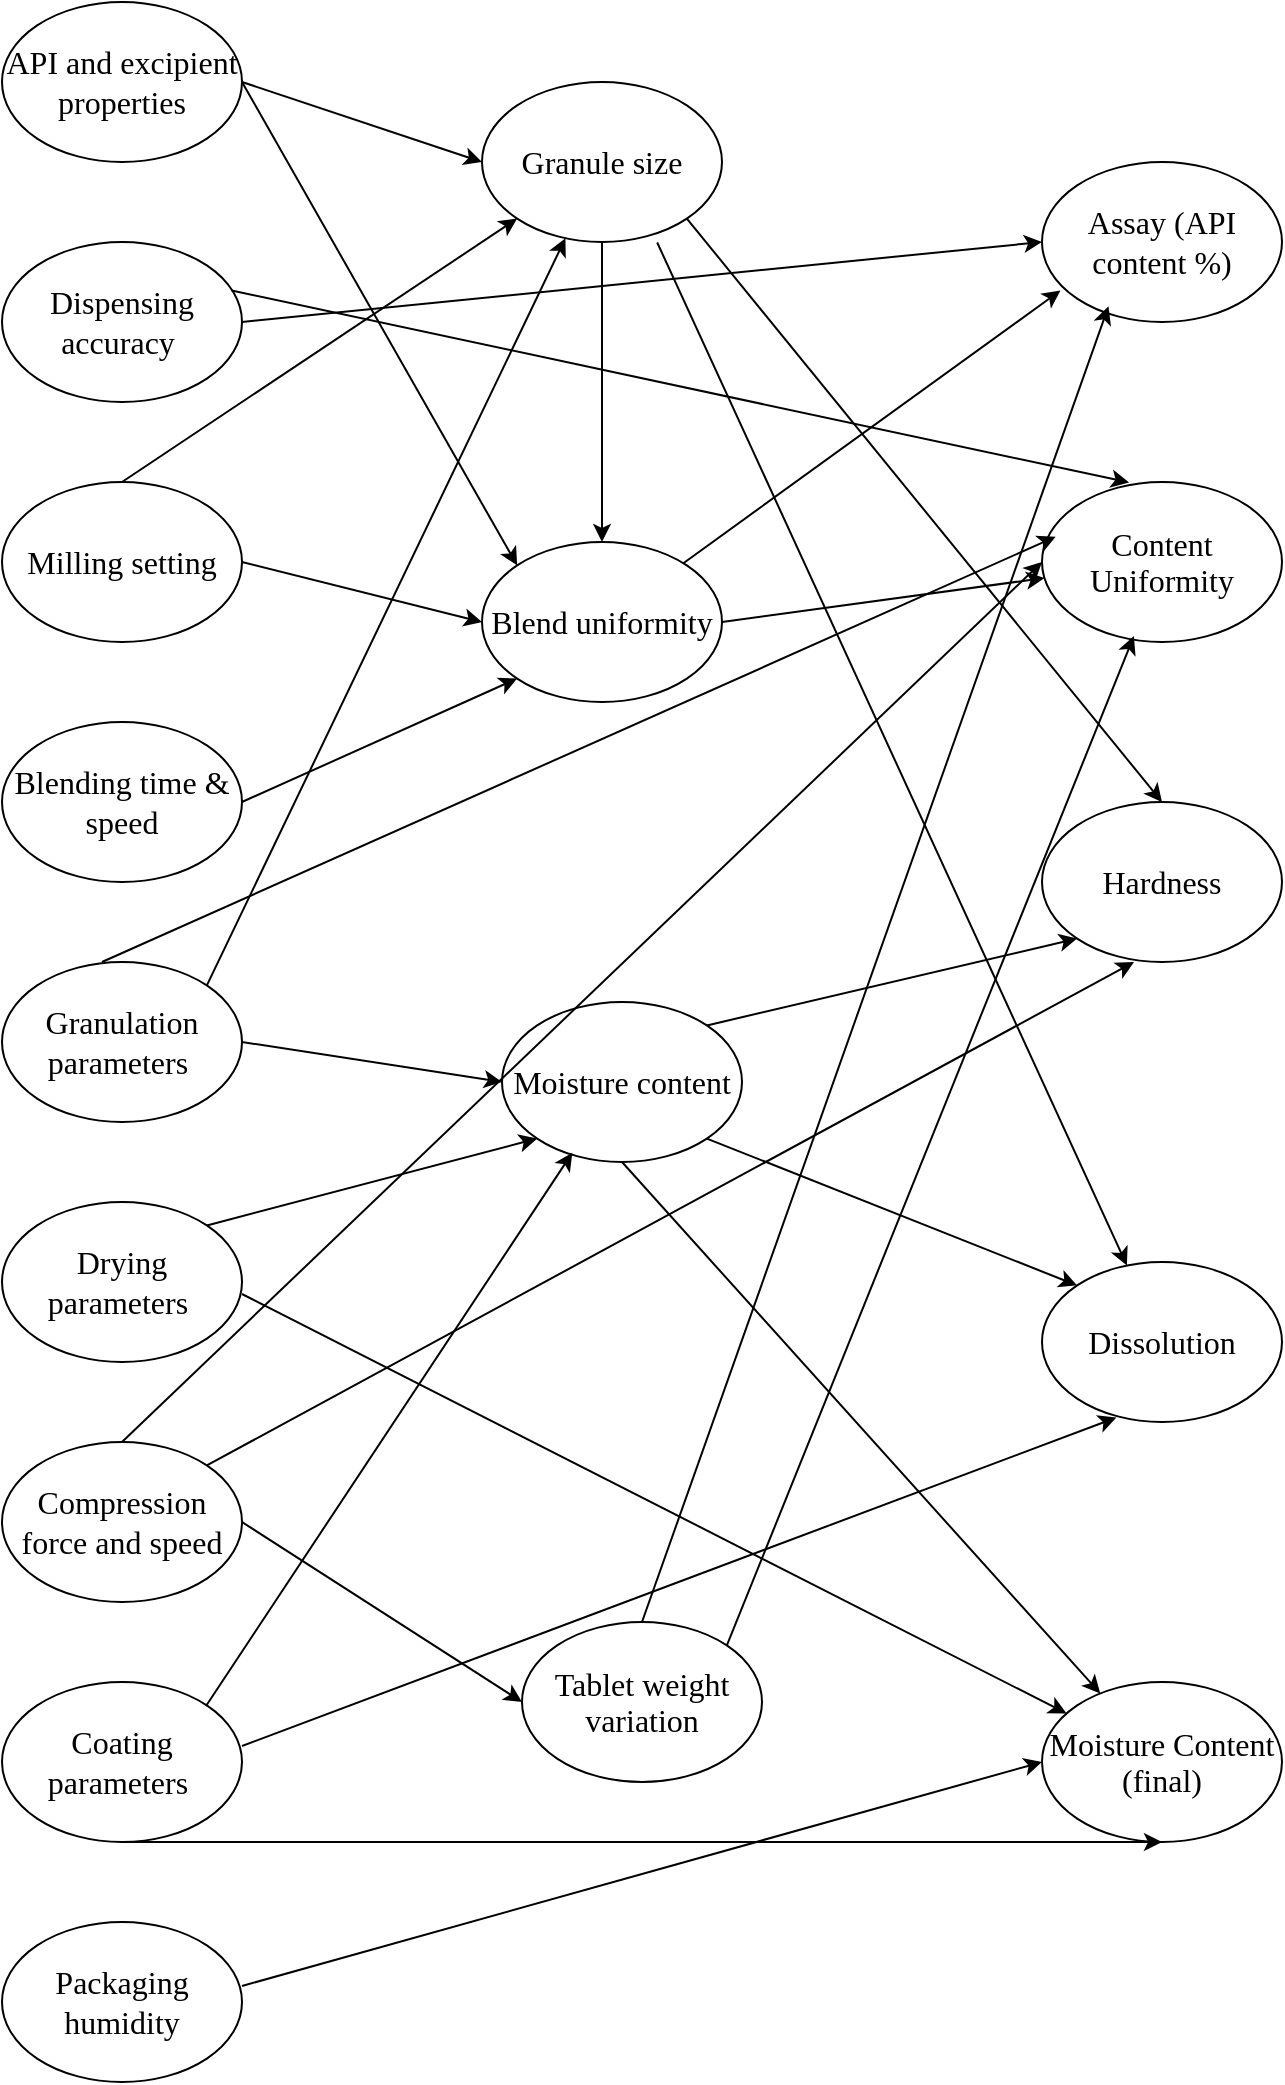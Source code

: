 <mxfile version="27.0.9">
  <diagram name="Страница — 1" id="m1e9WG0PMQMn1_g0s8CJ">
    <mxGraphModel dx="1042" dy="562" grid="1" gridSize="10" guides="1" tooltips="1" connect="1" arrows="1" fold="1" page="1" pageScale="1" pageWidth="827" pageHeight="1169" math="0" shadow="0">
      <root>
        <mxCell id="0" />
        <mxCell id="1" parent="0" />
        <mxCell id="t5ZoXOPLaymug95pswVh-12" value="&lt;span style=&quot;font-size:12.0pt;line-height:&lt;br/&gt;107%;font-family:&amp;quot;Times New Roman&amp;quot;,serif;mso-fareast-font-family:Aptos;&lt;br/&gt;mso-fareast-theme-font:minor-latin;mso-ansi-language:EN-US;mso-fareast-language:&lt;br/&gt;EN-US;mso-bidi-language:AR-SA&quot; lang=&quot;EN-US&quot;&gt;API and excipient properties&lt;/span&gt;" style="ellipse;whiteSpace=wrap;html=1;fillColor=light-dark(#FFFFFF,#3333FF);" vertex="1" parent="1">
          <mxGeometry x="40" y="40" width="120" height="80" as="geometry" />
        </mxCell>
        <mxCell id="t5ZoXOPLaymug95pswVh-14" value="&lt;span style=&quot;font-size:12.0pt;line-height:&lt;br/&gt;107%;font-family:&amp;quot;Times New Roman&amp;quot;,serif;mso-fareast-font-family:Aptos;&lt;br/&gt;mso-fareast-theme-font:minor-latin;mso-ansi-language:EN-US;mso-fareast-language:&lt;br/&gt;EN-US;mso-bidi-language:AR-SA&quot; lang=&quot;EN-US&quot;&gt;Dispensing accuracy&amp;nbsp;&lt;/span&gt;" style="ellipse;whiteSpace=wrap;html=1;fillColor=light-dark(#FFFFFF,#3333FF);" vertex="1" parent="1">
          <mxGeometry x="40" y="160" width="120" height="80" as="geometry" />
        </mxCell>
        <mxCell id="t5ZoXOPLaymug95pswVh-15" value="&lt;span style=&quot;font-size:12.0pt;line-height:&lt;br/&gt;107%;font-family:&amp;quot;Times New Roman&amp;quot;,serif;mso-fareast-font-family:Aptos;&lt;br/&gt;mso-fareast-theme-font:minor-latin;mso-ansi-language:EN-US;mso-fareast-language:&lt;br/&gt;EN-US;mso-bidi-language:AR-SA&quot; lang=&quot;EN-US&quot;&gt;Milling setting&lt;/span&gt;" style="ellipse;whiteSpace=wrap;html=1;fillColor=light-dark(#FFFFFF,#3333FF);" vertex="1" parent="1">
          <mxGeometry x="40" y="280" width="120" height="80" as="geometry" />
        </mxCell>
        <mxCell id="t5ZoXOPLaymug95pswVh-16" value="&lt;span style=&quot;font-size:12.0pt;line-height:&lt;br/&gt;107%;font-family:&amp;quot;Times New Roman&amp;quot;,serif;mso-fareast-font-family:Aptos;&lt;br/&gt;mso-fareast-theme-font:minor-latin;mso-ansi-language:EN-US;mso-fareast-language:&lt;br/&gt;EN-US;mso-bidi-language:AR-SA&quot; lang=&quot;EN-US&quot;&gt;Granulation parameters&amp;nbsp;&lt;/span&gt;" style="ellipse;whiteSpace=wrap;html=1;fillColor=light-dark(#FFFFFF,#3333FF);" vertex="1" parent="1">
          <mxGeometry x="40" y="520" width="120" height="80" as="geometry" />
        </mxCell>
        <mxCell id="t5ZoXOPLaymug95pswVh-17" value="&lt;span style=&quot;font-size:12.0pt;line-height:&lt;br/&gt;107%;font-family:&amp;quot;Times New Roman&amp;quot;,serif;mso-fareast-font-family:Aptos;&lt;br/&gt;mso-fareast-theme-font:minor-latin;mso-ansi-language:EN-US;mso-fareast-language:&lt;br/&gt;EN-US;mso-bidi-language:AR-SA&quot; lang=&quot;EN-US&quot;&gt;Drying parameters&amp;nbsp;&lt;/span&gt;" style="ellipse;whiteSpace=wrap;html=1;fillColor=light-dark(#FFFFFF,#3333FF);" vertex="1" parent="1">
          <mxGeometry x="40" y="640" width="120" height="80" as="geometry" />
        </mxCell>
        <mxCell id="t5ZoXOPLaymug95pswVh-18" value="&lt;span style=&quot;font-size:12.0pt;line-height:&lt;br/&gt;107%;font-family:&amp;quot;Times New Roman&amp;quot;,serif;mso-fareast-font-family:Aptos;&lt;br/&gt;mso-fareast-theme-font:minor-latin;mso-ansi-language:EN-US;mso-fareast-language:&lt;br/&gt;EN-US;mso-bidi-language:AR-SA&quot; lang=&quot;EN-US&quot;&gt;Compression force and speed&lt;/span&gt;" style="ellipse;whiteSpace=wrap;html=1;fillColor=light-dark(#FFFFFF,#3333FF);" vertex="1" parent="1">
          <mxGeometry x="40" y="760" width="120" height="80" as="geometry" />
        </mxCell>
        <mxCell id="t5ZoXOPLaymug95pswVh-19" value="&lt;span style=&quot;font-size:12.0pt;line-height:&lt;br/&gt;107%;font-family:&amp;quot;Times New Roman&amp;quot;,serif;mso-fareast-font-family:Aptos;&lt;br/&gt;mso-fareast-theme-font:minor-latin;mso-ansi-language:EN-US;mso-fareast-language:&lt;br/&gt;EN-US;mso-bidi-language:AR-SA&quot; lang=&quot;EN-US&quot;&gt;Coating parameters&amp;nbsp;&lt;/span&gt;" style="ellipse;whiteSpace=wrap;html=1;fillColor=light-dark(#FFFFFF,#3333FF);" vertex="1" parent="1">
          <mxGeometry x="40" y="880" width="120" height="80" as="geometry" />
        </mxCell>
        <mxCell id="t5ZoXOPLaymug95pswVh-20" value="&lt;span style=&quot;font-size:12.0pt;line-height:&lt;br/&gt;107%;font-family:&amp;quot;Times New Roman&amp;quot;,serif;mso-fareast-font-family:Aptos;&lt;br/&gt;mso-fareast-theme-font:minor-latin;mso-ansi-language:EN-US;mso-fareast-language:&lt;br/&gt;EN-US;mso-bidi-language:AR-SA&quot; lang=&quot;EN-US&quot;&gt;Packaging humidity&lt;/span&gt;" style="ellipse;whiteSpace=wrap;html=1;fillColor=light-dark(#FFFFFF,#3333FF);" vertex="1" parent="1">
          <mxGeometry x="40" y="1000" width="120" height="80" as="geometry" />
        </mxCell>
        <mxCell id="t5ZoXOPLaymug95pswVh-22" value="&lt;span style=&quot;font-size: 12pt;&quot;&gt;&lt;font style=&quot;&quot; face=&quot;Times New Roman&quot;&gt;Blend uniformity&lt;/font&gt;&lt;/span&gt;" style="ellipse;whiteSpace=wrap;html=1;fillColor=light-dark(#FFFFFF,#666600);" vertex="1" parent="1">
          <mxGeometry x="280" y="310" width="120" height="80" as="geometry" />
        </mxCell>
        <mxCell id="t5ZoXOPLaymug95pswVh-23" value="&lt;span style=&quot;font-size: 12pt;&quot;&gt;&lt;font face=&quot;Times New Roman&quot;&gt;Granule size&lt;/font&gt;&lt;/span&gt;" style="ellipse;whiteSpace=wrap;html=1;fillColor=light-dark(#FFFFFF,#666600);" vertex="1" parent="1">
          <mxGeometry x="280" y="80" width="120" height="80" as="geometry" />
        </mxCell>
        <mxCell id="t5ZoXOPLaymug95pswVh-24" value="&lt;span style=&quot;font-size: 12pt;&quot;&gt;&lt;font style=&quot;&quot; face=&quot;Times New Roman&quot;&gt;Moisture content&lt;/font&gt;&lt;/span&gt;" style="ellipse;whiteSpace=wrap;html=1;fillColor=light-dark(#FFFFFF,#666600);" vertex="1" parent="1">
          <mxGeometry x="290" y="540" width="120" height="80" as="geometry" />
        </mxCell>
        <mxCell id="t5ZoXOPLaymug95pswVh-26" value="&lt;span style=&quot;font-size: 12pt; line-height: 107%;&quot;&gt;&lt;font style=&quot;&quot; face=&quot;Times New Roman&quot;&gt;Tablet weight variation&lt;/font&gt;&lt;/span&gt;" style="ellipse;whiteSpace=wrap;html=1;fillColor=light-dark(#FFFFFF,#666600);" vertex="1" parent="1">
          <mxGeometry x="300" y="850" width="120" height="80" as="geometry" />
        </mxCell>
        <mxCell id="t5ZoXOPLaymug95pswVh-28" value="&lt;span style=&quot;font-size: 12pt;&quot;&gt;&lt;font style=&quot;&quot; face=&quot;Times New Roman&quot;&gt;Assay (API content %)&lt;/font&gt;&lt;/span&gt;" style="ellipse;whiteSpace=wrap;html=1;fillColor=light-dark(#FFFFFF,#00FF00);" vertex="1" parent="1">
          <mxGeometry x="560" y="120" width="120" height="80" as="geometry" />
        </mxCell>
        <mxCell id="t5ZoXOPLaymug95pswVh-29" value="&lt;span style=&quot;font-size: 12pt; line-height: 107%;&quot;&gt;&lt;font style=&quot;&quot; face=&quot;Times New Roman&quot;&gt;Content Uniformity&lt;/font&gt;&lt;/span&gt;" style="ellipse;whiteSpace=wrap;html=1;fillColor=light-dark(#FFFFFF,#00FF00);" vertex="1" parent="1">
          <mxGeometry x="560" y="280" width="120" height="80" as="geometry" />
        </mxCell>
        <mxCell id="t5ZoXOPLaymug95pswVh-30" value="&lt;span style=&quot;font-size: 12pt;&quot;&gt;&lt;font style=&quot;&quot; face=&quot;Times New Roman&quot;&gt;Hardness&lt;/font&gt;&lt;/span&gt;" style="ellipse;whiteSpace=wrap;html=1;fillColor=light-dark(#FFFFFF,#00FF00);" vertex="1" parent="1">
          <mxGeometry x="560" y="440" width="120" height="80" as="geometry" />
        </mxCell>
        <mxCell id="t5ZoXOPLaymug95pswVh-31" value="&lt;span style=&quot;font-size: 12pt;&quot;&gt;&lt;font style=&quot;&quot; face=&quot;Times New Roman&quot;&gt;Dissolution&lt;/font&gt;&lt;/span&gt;" style="ellipse;whiteSpace=wrap;html=1;fillColor=light-dark(#FFFFFF,#00FF00);" vertex="1" parent="1">
          <mxGeometry x="560" y="670" width="120" height="80" as="geometry" />
        </mxCell>
        <mxCell id="t5ZoXOPLaymug95pswVh-32" value="&lt;span style=&quot;font-size: 12pt; line-height: 107%;&quot;&gt;&lt;font style=&quot;&quot; face=&quot;Times New Roman&quot;&gt;Moisture Content (final)&lt;/font&gt;&lt;/span&gt;" style="ellipse;whiteSpace=wrap;html=1;fillColor=light-dark(#FFFFFF,#00FF00);" vertex="1" parent="1">
          <mxGeometry x="560" y="880" width="120" height="80" as="geometry" />
        </mxCell>
        <mxCell id="t5ZoXOPLaymug95pswVh-41" value="" style="endArrow=classic;html=1;rounded=0;entryX=0;entryY=0.5;entryDx=0;entryDy=0;" edge="1" parent="1" target="t5ZoXOPLaymug95pswVh-23">
          <mxGeometry relative="1" as="geometry">
            <mxPoint x="160" y="80" as="sourcePoint" />
            <mxPoint x="320" y="80" as="targetPoint" />
          </mxGeometry>
        </mxCell>
        <mxCell id="t5ZoXOPLaymug95pswVh-44" value="" style="endArrow=classic;html=1;rounded=0;entryX=0;entryY=0;entryDx=0;entryDy=0;exitX=1;exitY=0.5;exitDx=0;exitDy=0;" edge="1" parent="1" source="t5ZoXOPLaymug95pswVh-12" target="t5ZoXOPLaymug95pswVh-22">
          <mxGeometry relative="1" as="geometry">
            <mxPoint x="210" y="170" as="sourcePoint" />
            <mxPoint x="330" y="210" as="targetPoint" />
          </mxGeometry>
        </mxCell>
        <mxCell id="t5ZoXOPLaymug95pswVh-47" value="" style="endArrow=classic;html=1;rounded=0;entryX=0;entryY=0.5;entryDx=0;entryDy=0;exitX=1;exitY=0.5;exitDx=0;exitDy=0;" edge="1" parent="1" source="t5ZoXOPLaymug95pswVh-14" target="t5ZoXOPLaymug95pswVh-28">
          <mxGeometry relative="1" as="geometry">
            <mxPoint x="260" y="170" as="sourcePoint" />
            <mxPoint x="398" y="342" as="targetPoint" />
          </mxGeometry>
        </mxCell>
        <mxCell id="t5ZoXOPLaymug95pswVh-48" value="" style="endArrow=classic;html=1;rounded=0;entryX=0.363;entryY=0.003;entryDx=0;entryDy=0;exitX=0.957;exitY=0.303;exitDx=0;exitDy=0;entryPerimeter=0;exitPerimeter=0;" edge="1" parent="1" source="t5ZoXOPLaymug95pswVh-14" target="t5ZoXOPLaymug95pswVh-29">
          <mxGeometry relative="1" as="geometry">
            <mxPoint x="142" y="180" as="sourcePoint" />
            <mxPoint x="280" y="352" as="targetPoint" />
          </mxGeometry>
        </mxCell>
        <mxCell id="t5ZoXOPLaymug95pswVh-49" value="" style="endArrow=classic;html=1;rounded=0;entryX=0;entryY=1;entryDx=0;entryDy=0;exitX=0.5;exitY=0;exitDx=0;exitDy=0;" edge="1" parent="1" source="t5ZoXOPLaymug95pswVh-15" target="t5ZoXOPLaymug95pswVh-23">
          <mxGeometry relative="1" as="geometry">
            <mxPoint x="270" y="270" as="sourcePoint" />
            <mxPoint x="679" y="366" as="targetPoint" />
          </mxGeometry>
        </mxCell>
        <mxCell id="t5ZoXOPLaymug95pswVh-50" value="" style="endArrow=classic;html=1;rounded=0;entryX=0;entryY=0.5;entryDx=0;entryDy=0;exitX=1;exitY=0.5;exitDx=0;exitDy=0;" edge="1" parent="1" source="t5ZoXOPLaymug95pswVh-15" target="t5ZoXOPLaymug95pswVh-22">
          <mxGeometry relative="1" as="geometry">
            <mxPoint x="210" y="310" as="sourcePoint" />
            <mxPoint x="619" y="406" as="targetPoint" />
          </mxGeometry>
        </mxCell>
        <mxCell id="t5ZoXOPLaymug95pswVh-51" value="&lt;font face=&quot;Times New Roman, serif&quot;&gt;&lt;span style=&quot;font-size: 16px;&quot;&gt;Blending time &amp;amp; speed&lt;/span&gt;&lt;/font&gt;" style="ellipse;whiteSpace=wrap;html=1;fillColor=light-dark(#FFFFFF,#3333FF);" vertex="1" parent="1">
          <mxGeometry x="40" y="400" width="120" height="80" as="geometry" />
        </mxCell>
        <mxCell id="t5ZoXOPLaymug95pswVh-52" value="" style="endArrow=classic;html=1;rounded=0;entryX=0;entryY=1;entryDx=0;entryDy=0;exitX=1;exitY=0.5;exitDx=0;exitDy=0;" edge="1" parent="1" source="t5ZoXOPLaymug95pswVh-51" target="t5ZoXOPLaymug95pswVh-22">
          <mxGeometry relative="1" as="geometry">
            <mxPoint x="140" y="400" as="sourcePoint" />
            <mxPoint x="268" y="400" as="targetPoint" />
          </mxGeometry>
        </mxCell>
        <mxCell id="t5ZoXOPLaymug95pswVh-53" value="" style="endArrow=classic;html=1;rounded=0;exitX=1;exitY=0;exitDx=0;exitDy=0;" edge="1" parent="1" source="t5ZoXOPLaymug95pswVh-16" target="t5ZoXOPLaymug95pswVh-23">
          <mxGeometry relative="1" as="geometry">
            <mxPoint x="250" y="502" as="sourcePoint" />
            <mxPoint x="388" y="490" as="targetPoint" />
          </mxGeometry>
        </mxCell>
        <mxCell id="t5ZoXOPLaymug95pswVh-54" value="" style="endArrow=classic;html=1;rounded=0;entryX=0;entryY=0.5;entryDx=0;entryDy=0;exitX=1;exitY=0;exitDx=0;exitDy=0;" edge="1" parent="1" target="t5ZoXOPLaymug95pswVh-24">
          <mxGeometry relative="1" as="geometry">
            <mxPoint x="160" y="560" as="sourcePoint" />
            <mxPoint x="298" y="548" as="targetPoint" />
          </mxGeometry>
        </mxCell>
        <mxCell id="t5ZoXOPLaymug95pswVh-55" value="" style="endArrow=classic;html=1;rounded=0;entryX=0;entryY=1;entryDx=0;entryDy=0;exitX=1;exitY=0;exitDx=0;exitDy=0;" edge="1" parent="1" source="t5ZoXOPLaymug95pswVh-17" target="t5ZoXOPLaymug95pswVh-24">
          <mxGeometry relative="1" as="geometry">
            <mxPoint x="200" y="582" as="sourcePoint" />
            <mxPoint x="338" y="570" as="targetPoint" />
          </mxGeometry>
        </mxCell>
        <mxCell id="t5ZoXOPLaymug95pswVh-57" value="" style="endArrow=classic;html=1;rounded=0;entryX=0;entryY=0.5;entryDx=0;entryDy=0;exitX=1;exitY=0;exitDx=0;exitDy=0;" edge="1" parent="1" target="t5ZoXOPLaymug95pswVh-26">
          <mxGeometry relative="1" as="geometry">
            <mxPoint x="160" y="800" as="sourcePoint" />
            <mxPoint x="298" y="788" as="targetPoint" />
          </mxGeometry>
        </mxCell>
        <mxCell id="t5ZoXOPLaymug95pswVh-58" value="" style="endArrow=classic;html=1;rounded=0;entryX=0;entryY=0.5;entryDx=0;entryDy=0;exitX=0.5;exitY=0;exitDx=0;exitDy=0;" edge="1" parent="1" source="t5ZoXOPLaymug95pswVh-18" target="t5ZoXOPLaymug95pswVh-29">
          <mxGeometry relative="1" as="geometry">
            <mxPoint x="260" y="682" as="sourcePoint" />
            <mxPoint x="398" y="670" as="targetPoint" />
          </mxGeometry>
        </mxCell>
        <mxCell id="t5ZoXOPLaymug95pswVh-59" value="" style="endArrow=classic;html=1;rounded=0;exitX=1;exitY=0;exitDx=0;exitDy=0;entryX=0.293;entryY=0.942;entryDx=0;entryDy=0;entryPerimeter=0;" edge="1" parent="1" target="t5ZoXOPLaymug95pswVh-24">
          <mxGeometry relative="1" as="geometry">
            <mxPoint x="142" y="892" as="sourcePoint" />
            <mxPoint x="330" y="610" as="targetPoint" />
          </mxGeometry>
        </mxCell>
        <mxCell id="t5ZoXOPLaymug95pswVh-60" value="" style="endArrow=classic;html=1;rounded=0;entryX=0.31;entryY=0.972;entryDx=0;entryDy=0;exitX=1;exitY=0;exitDx=0;exitDy=0;entryPerimeter=0;" edge="1" parent="1" target="t5ZoXOPLaymug95pswVh-31">
          <mxGeometry relative="1" as="geometry">
            <mxPoint x="160" y="912" as="sourcePoint" />
            <mxPoint x="298" y="900" as="targetPoint" />
          </mxGeometry>
        </mxCell>
        <mxCell id="t5ZoXOPLaymug95pswVh-61" value="" style="endArrow=classic;html=1;rounded=0;entryX=0;entryY=0.5;entryDx=0;entryDy=0;exitX=1;exitY=0;exitDx=0;exitDy=0;" edge="1" parent="1" target="t5ZoXOPLaymug95pswVh-32">
          <mxGeometry relative="1" as="geometry">
            <mxPoint x="160" y="1032" as="sourcePoint" />
            <mxPoint x="298" y="1020" as="targetPoint" />
          </mxGeometry>
        </mxCell>
        <mxCell id="t5ZoXOPLaymug95pswVh-63" value="" style="endArrow=classic;html=1;rounded=0;entryX=0.5;entryY=0;entryDx=0;entryDy=0;exitX=0.5;exitY=1;exitDx=0;exitDy=0;" edge="1" parent="1" source="t5ZoXOPLaymug95pswVh-23" target="t5ZoXOPLaymug95pswVh-22">
          <mxGeometry relative="1" as="geometry">
            <mxPoint x="430" y="232" as="sourcePoint" />
            <mxPoint x="568" y="220" as="targetPoint" />
          </mxGeometry>
        </mxCell>
        <mxCell id="t5ZoXOPLaymug95pswVh-64" value="" style="endArrow=classic;html=1;rounded=0;entryX=0.5;entryY=0;entryDx=0;entryDy=0;exitX=1;exitY=1;exitDx=0;exitDy=0;" edge="1" parent="1" source="t5ZoXOPLaymug95pswVh-23" target="t5ZoXOPLaymug95pswVh-30">
          <mxGeometry relative="1" as="geometry">
            <mxPoint x="390" y="182" as="sourcePoint" />
            <mxPoint x="528" y="170" as="targetPoint" />
          </mxGeometry>
        </mxCell>
        <mxCell id="t5ZoXOPLaymug95pswVh-65" value="" style="endArrow=classic;html=1;rounded=0;exitX=0.73;exitY=1.003;exitDx=0;exitDy=0;exitPerimeter=0;" edge="1" parent="1" source="t5ZoXOPLaymug95pswVh-23" target="t5ZoXOPLaymug95pswVh-31">
          <mxGeometry relative="1" as="geometry">
            <mxPoint x="330" y="160" as="sourcePoint" />
            <mxPoint x="468" y="148" as="targetPoint" />
          </mxGeometry>
        </mxCell>
        <mxCell id="t5ZoXOPLaymug95pswVh-66" value="" style="endArrow=classic;html=1;rounded=0;entryX=0.077;entryY=0.803;entryDx=0;entryDy=0;entryPerimeter=0;" edge="1" parent="1" source="t5ZoXOPLaymug95pswVh-22" target="t5ZoXOPLaymug95pswVh-28">
          <mxGeometry relative="1" as="geometry">
            <mxPoint x="382" y="252" as="sourcePoint" />
            <mxPoint x="520" y="240" as="targetPoint" />
          </mxGeometry>
        </mxCell>
        <mxCell id="t5ZoXOPLaymug95pswVh-67" value="" style="endArrow=classic;html=1;rounded=0;exitX=1;exitY=0.5;exitDx=0;exitDy=0;" edge="1" parent="1" source="t5ZoXOPLaymug95pswVh-22" target="t5ZoXOPLaymug95pswVh-29">
          <mxGeometry relative="1" as="geometry">
            <mxPoint x="640" y="252" as="sourcePoint" />
            <mxPoint x="778" y="240" as="targetPoint" />
          </mxGeometry>
        </mxCell>
        <mxCell id="t5ZoXOPLaymug95pswVh-68" value="" style="endArrow=classic;html=1;rounded=0;entryX=0;entryY=1;entryDx=0;entryDy=0;exitX=1;exitY=0;exitDx=0;exitDy=0;" edge="1" parent="1" source="t5ZoXOPLaymug95pswVh-24" target="t5ZoXOPLaymug95pswVh-30">
          <mxGeometry relative="1" as="geometry">
            <mxPoint x="390" y="572" as="sourcePoint" />
            <mxPoint x="528" y="560" as="targetPoint" />
          </mxGeometry>
        </mxCell>
        <mxCell id="t5ZoXOPLaymug95pswVh-69" value="" style="endArrow=classic;html=1;rounded=0;entryX=0;entryY=0;entryDx=0;entryDy=0;exitX=1;exitY=1;exitDx=0;exitDy=0;" edge="1" parent="1" source="t5ZoXOPLaymug95pswVh-24" target="t5ZoXOPLaymug95pswVh-31">
          <mxGeometry relative="1" as="geometry">
            <mxPoint x="370" y="492" as="sourcePoint" />
            <mxPoint x="508" y="480" as="targetPoint" />
          </mxGeometry>
        </mxCell>
        <mxCell id="t5ZoXOPLaymug95pswVh-70" value="" style="endArrow=classic;html=1;rounded=0;entryX=0.277;entryY=0.902;entryDx=0;entryDy=0;exitX=0.5;exitY=0;exitDx=0;exitDy=0;entryPerimeter=0;" edge="1" parent="1" source="t5ZoXOPLaymug95pswVh-26" target="t5ZoXOPLaymug95pswVh-28">
          <mxGeometry relative="1" as="geometry">
            <mxPoint x="360" y="700" as="sourcePoint" />
            <mxPoint x="498" y="688" as="targetPoint" />
          </mxGeometry>
        </mxCell>
        <mxCell id="t5ZoXOPLaymug95pswVh-71" value="" style="endArrow=classic;html=1;rounded=0;entryX=0.383;entryY=0.963;entryDx=0;entryDy=0;exitX=1;exitY=0;exitDx=0;exitDy=0;entryPerimeter=0;" edge="1" parent="1" source="t5ZoXOPLaymug95pswVh-26" target="t5ZoXOPLaymug95pswVh-29">
          <mxGeometry relative="1" as="geometry">
            <mxPoint x="392" y="712" as="sourcePoint" />
            <mxPoint x="530" y="700" as="targetPoint" />
          </mxGeometry>
        </mxCell>
        <mxCell id="t5ZoXOPLaymug95pswVh-73" value="" style="endArrow=classic;html=1;rounded=0;exitX=0.5;exitY=1;exitDx=0;exitDy=0;" edge="1" parent="1" source="t5ZoXOPLaymug95pswVh-24" target="t5ZoXOPLaymug95pswVh-32">
          <mxGeometry relative="1" as="geometry">
            <mxPoint x="340" y="630" as="sourcePoint" />
            <mxPoint x="848" y="610" as="targetPoint" />
          </mxGeometry>
        </mxCell>
        <mxCell id="t5ZoXOPLaymug95pswVh-74" value="" style="endArrow=classic;html=1;rounded=0;exitX=1;exitY=0;exitDx=0;exitDy=0;" edge="1" parent="1" target="t5ZoXOPLaymug95pswVh-32">
          <mxGeometry relative="1" as="geometry">
            <mxPoint x="160" y="686" as="sourcePoint" />
            <mxPoint x="298" y="674" as="targetPoint" />
          </mxGeometry>
        </mxCell>
        <mxCell id="t5ZoXOPLaymug95pswVh-76" value="" style="endArrow=classic;html=1;rounded=0;entryX=0.5;entryY=1;entryDx=0;entryDy=0;exitX=0.5;exitY=1;exitDx=0;exitDy=0;" edge="1" parent="1" source="t5ZoXOPLaymug95pswVh-19" target="t5ZoXOPLaymug95pswVh-32">
          <mxGeometry relative="1" as="geometry">
            <mxPoint x="-100" y="1082" as="sourcePoint" />
            <mxPoint x="38" y="1070" as="targetPoint" />
          </mxGeometry>
        </mxCell>
        <mxCell id="t5ZoXOPLaymug95pswVh-77" value="" style="endArrow=classic;html=1;rounded=0;entryX=0.057;entryY=0.342;entryDx=0;entryDy=0;exitX=1;exitY=0;exitDx=0;exitDy=0;entryPerimeter=0;" edge="1" parent="1" target="t5ZoXOPLaymug95pswVh-29">
          <mxGeometry relative="1" as="geometry">
            <mxPoint x="90" y="520" as="sourcePoint" />
            <mxPoint x="228" y="508" as="targetPoint" />
          </mxGeometry>
        </mxCell>
        <mxCell id="t5ZoXOPLaymug95pswVh-78" value="" style="endArrow=classic;html=1;rounded=0;entryX=0;entryY=1;entryDx=0;entryDy=0;exitX=1;exitY=0;exitDx=0;exitDy=0;" edge="1" parent="1" source="t5ZoXOPLaymug95pswVh-18">
          <mxGeometry relative="1" as="geometry">
            <mxPoint x="440" y="804" as="sourcePoint" />
            <mxPoint x="606" y="520" as="targetPoint" />
          </mxGeometry>
        </mxCell>
      </root>
    </mxGraphModel>
  </diagram>
</mxfile>
